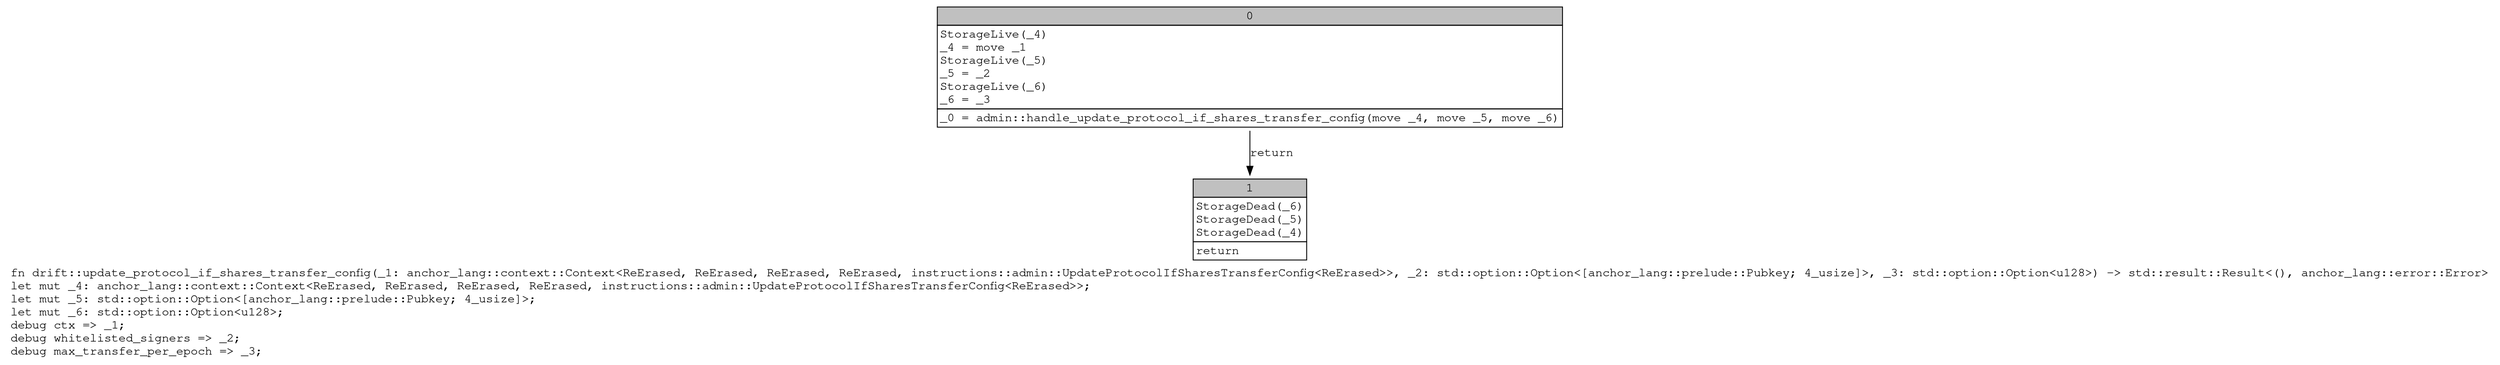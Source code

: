 digraph Mir_0_20121 {
    graph [fontname="Courier, monospace"];
    node [fontname="Courier, monospace"];
    edge [fontname="Courier, monospace"];
    label=<fn drift::update_protocol_if_shares_transfer_config(_1: anchor_lang::context::Context&lt;ReErased, ReErased, ReErased, ReErased, instructions::admin::UpdateProtocolIfSharesTransferConfig&lt;ReErased&gt;&gt;, _2: std::option::Option&lt;[anchor_lang::prelude::Pubkey; 4_usize]&gt;, _3: std::option::Option&lt;u128&gt;) -&gt; std::result::Result&lt;(), anchor_lang::error::Error&gt;<br align="left"/>let mut _4: anchor_lang::context::Context&lt;ReErased, ReErased, ReErased, ReErased, instructions::admin::UpdateProtocolIfSharesTransferConfig&lt;ReErased&gt;&gt;;<br align="left"/>let mut _5: std::option::Option&lt;[anchor_lang::prelude::Pubkey; 4_usize]&gt;;<br align="left"/>let mut _6: std::option::Option&lt;u128&gt;;<br align="left"/>debug ctx =&gt; _1;<br align="left"/>debug whitelisted_signers =&gt; _2;<br align="left"/>debug max_transfer_per_epoch =&gt; _3;<br align="left"/>>;
    bb0__0_20121 [shape="none", label=<<table border="0" cellborder="1" cellspacing="0"><tr><td bgcolor="gray" align="center" colspan="1">0</td></tr><tr><td align="left" balign="left">StorageLive(_4)<br/>_4 = move _1<br/>StorageLive(_5)<br/>_5 = _2<br/>StorageLive(_6)<br/>_6 = _3<br/></td></tr><tr><td align="left">_0 = admin::handle_update_protocol_if_shares_transfer_config(move _4, move _5, move _6)</td></tr></table>>];
    bb1__0_20121 [shape="none", label=<<table border="0" cellborder="1" cellspacing="0"><tr><td bgcolor="gray" align="center" colspan="1">1</td></tr><tr><td align="left" balign="left">StorageDead(_6)<br/>StorageDead(_5)<br/>StorageDead(_4)<br/></td></tr><tr><td align="left">return</td></tr></table>>];
    bb0__0_20121 -> bb1__0_20121 [label="return"];
}
